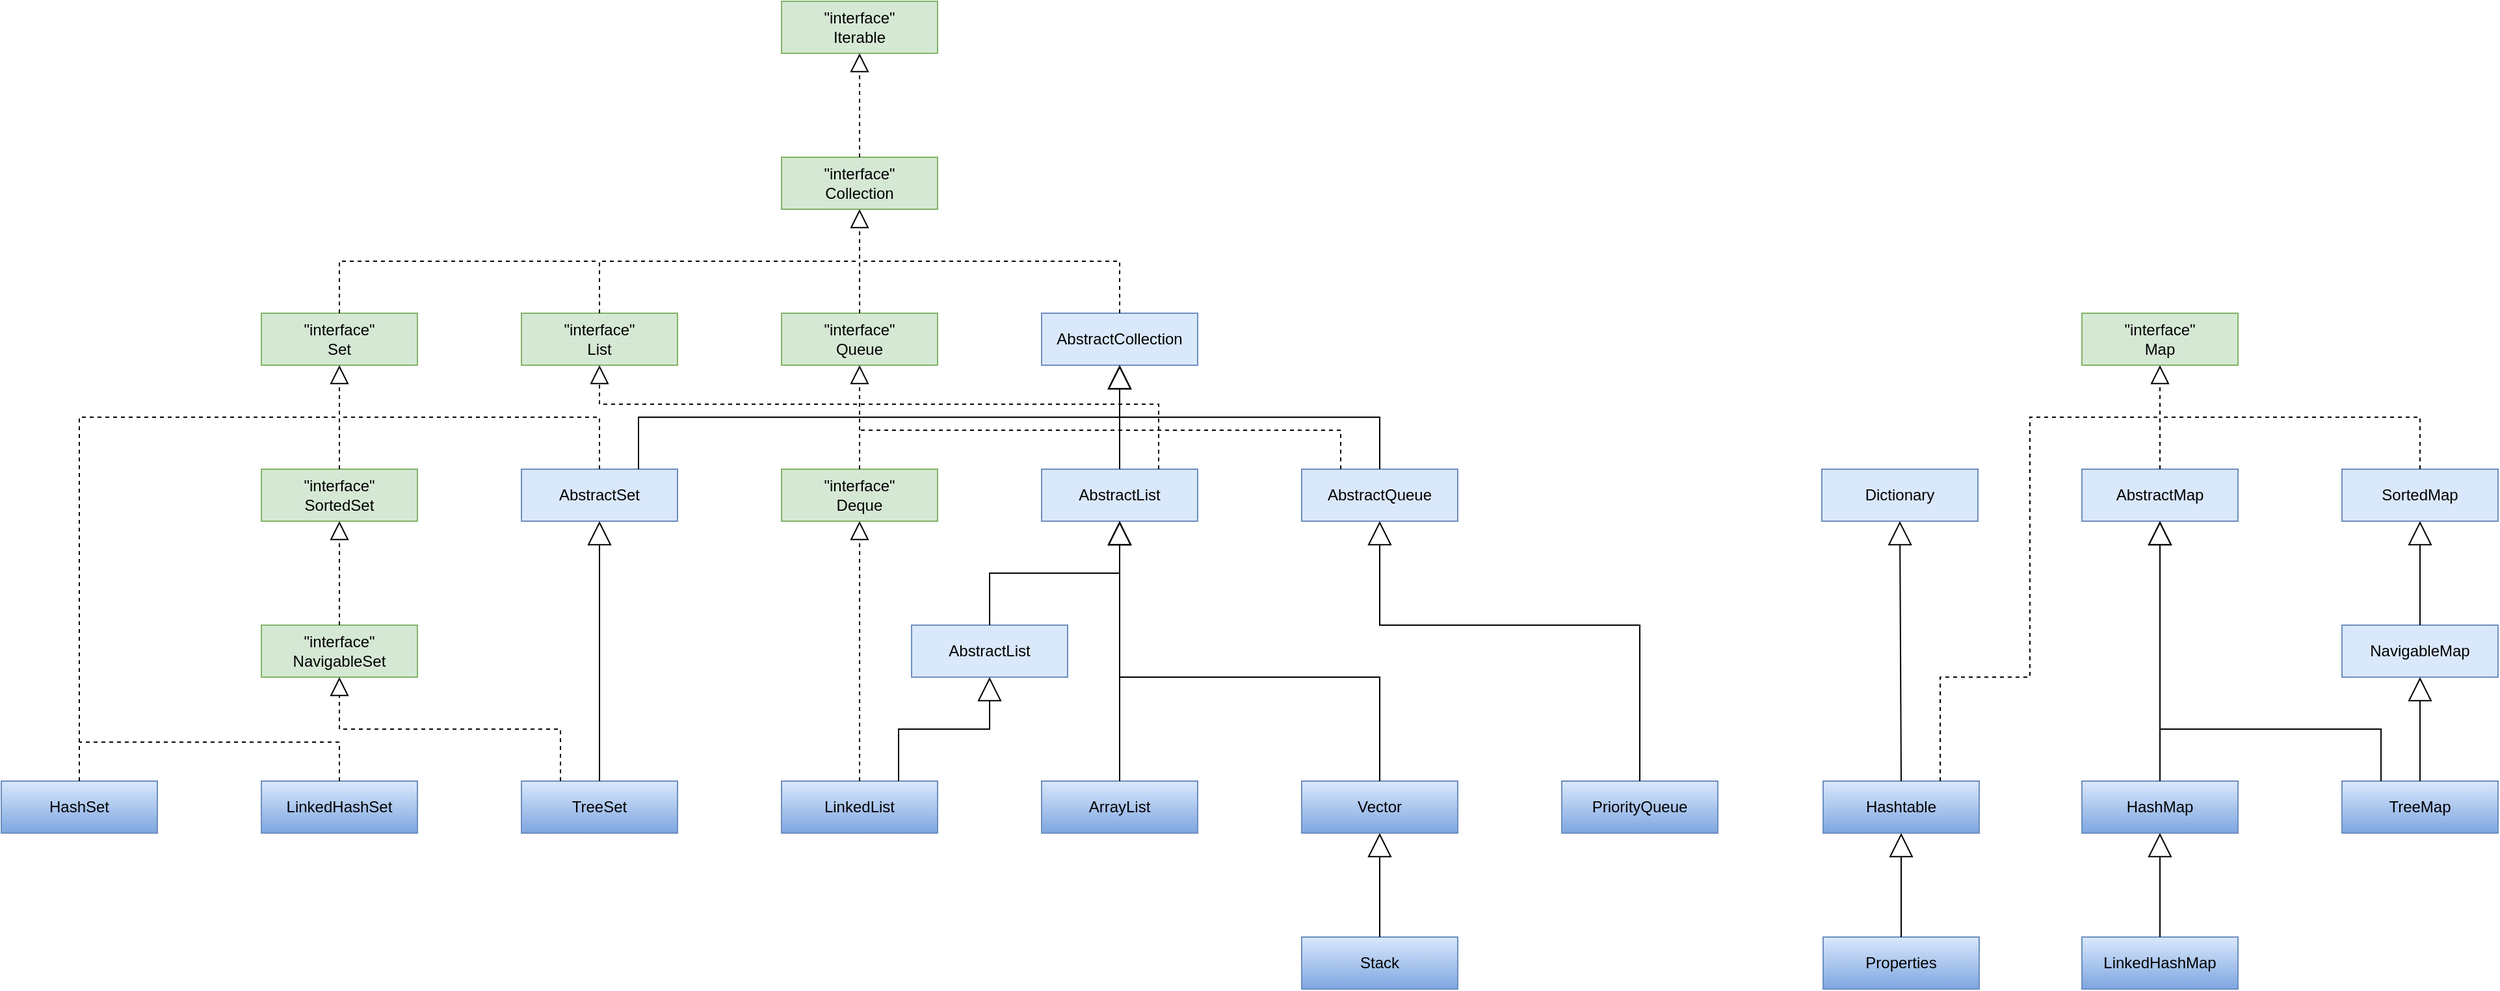 <mxfile version="20.8.1" type="github">
  <diagram id="Gdrhe-lr6bihP94jixSr" name="Страница 1">
    <mxGraphModel dx="2021" dy="762" grid="1" gridSize="10" guides="1" tooltips="1" connect="1" arrows="1" fold="1" page="1" pageScale="1" pageWidth="827" pageHeight="1169" math="0" shadow="0">
      <root>
        <mxCell id="0" />
        <mxCell id="1" parent="0" />
        <mxCell id="qsM-RtX6V9E53l7ONpRg-1" value="&quot;interface&quot;&lt;br&gt;Iterable" style="rounded=0;whiteSpace=wrap;html=1;fillColor=#d5e8d4;strokeColor=#82b366;" vertex="1" parent="1">
          <mxGeometry x="360" y="80" width="120" height="40" as="geometry" />
        </mxCell>
        <mxCell id="qsM-RtX6V9E53l7ONpRg-2" value="&quot;interface&quot;&lt;br&gt;Collection" style="rounded=0;whiteSpace=wrap;html=1;fillColor=#d5e8d4;strokeColor=#82b366;" vertex="1" parent="1">
          <mxGeometry x="360" y="200" width="120" height="40" as="geometry" />
        </mxCell>
        <mxCell id="qsM-RtX6V9E53l7ONpRg-3" value="&quot;interface&quot;&lt;br&gt;Queue" style="rounded=0;whiteSpace=wrap;html=1;fillColor=#d5e8d4;strokeColor=#82b366;" vertex="1" parent="1">
          <mxGeometry x="360" y="320" width="120" height="40" as="geometry" />
        </mxCell>
        <mxCell id="qsM-RtX6V9E53l7ONpRg-4" value="&quot;interface&quot;&lt;br&gt;Deque" style="rounded=0;whiteSpace=wrap;html=1;fillColor=#d5e8d4;strokeColor=#82b366;" vertex="1" parent="1">
          <mxGeometry x="360" y="440" width="120" height="40" as="geometry" />
        </mxCell>
        <mxCell id="qsM-RtX6V9E53l7ONpRg-5" value="&quot;interface&quot;&lt;br&gt;List" style="rounded=0;whiteSpace=wrap;html=1;fillColor=#d5e8d4;strokeColor=#82b366;" vertex="1" parent="1">
          <mxGeometry x="160" y="320" width="120" height="40" as="geometry" />
        </mxCell>
        <mxCell id="qsM-RtX6V9E53l7ONpRg-6" value="&quot;interface&quot;&lt;br&gt;Set" style="rounded=0;whiteSpace=wrap;html=1;fillColor=#d5e8d4;strokeColor=#82b366;" vertex="1" parent="1">
          <mxGeometry x="-40" y="320" width="120" height="40" as="geometry" />
        </mxCell>
        <mxCell id="qsM-RtX6V9E53l7ONpRg-7" value="&quot;interface&quot;&lt;br&gt;SortedSet" style="rounded=0;whiteSpace=wrap;html=1;fillColor=#d5e8d4;strokeColor=#82b366;" vertex="1" parent="1">
          <mxGeometry x="-40" y="440" width="120" height="40" as="geometry" />
        </mxCell>
        <mxCell id="qsM-RtX6V9E53l7ONpRg-8" value="&quot;interface&quot;&lt;br&gt;NavigableSet" style="rounded=0;whiteSpace=wrap;html=1;fillColor=#d5e8d4;strokeColor=#82b366;" vertex="1" parent="1">
          <mxGeometry x="-40" y="560" width="120" height="40" as="geometry" />
        </mxCell>
        <mxCell id="qsM-RtX6V9E53l7ONpRg-9" value="AbstractCollection" style="rounded=0;whiteSpace=wrap;html=1;fillColor=#dae8fc;strokeColor=#6c8ebf;" vertex="1" parent="1">
          <mxGeometry x="560" y="320" width="120" height="40" as="geometry" />
        </mxCell>
        <mxCell id="qsM-RtX6V9E53l7ONpRg-10" value="AbstractSet" style="rounded=0;whiteSpace=wrap;html=1;fillColor=#dae8fc;strokeColor=#6c8ebf;" vertex="1" parent="1">
          <mxGeometry x="160" y="440" width="120" height="40" as="geometry" />
        </mxCell>
        <mxCell id="qsM-RtX6V9E53l7ONpRg-11" value="AbstractList" style="rounded=0;whiteSpace=wrap;html=1;fillColor=#dae8fc;strokeColor=#6c8ebf;" vertex="1" parent="1">
          <mxGeometry x="560" y="440" width="120" height="40" as="geometry" />
        </mxCell>
        <mxCell id="qsM-RtX6V9E53l7ONpRg-12" value="AbstractQueue" style="rounded=0;whiteSpace=wrap;html=1;fillColor=#dae8fc;strokeColor=#6c8ebf;" vertex="1" parent="1">
          <mxGeometry x="760" y="440" width="120" height="40" as="geometry" />
        </mxCell>
        <mxCell id="qsM-RtX6V9E53l7ONpRg-13" value="AbstractList" style="rounded=0;whiteSpace=wrap;html=1;fillColor=#dae8fc;strokeColor=#6c8ebf;" vertex="1" parent="1">
          <mxGeometry x="460" y="560" width="120" height="40" as="geometry" />
        </mxCell>
        <mxCell id="qsM-RtX6V9E53l7ONpRg-14" value="&quot;interface&quot;&lt;br&gt;Map" style="rounded=0;whiteSpace=wrap;html=1;fillColor=#d5e8d4;strokeColor=#82b366;" vertex="1" parent="1">
          <mxGeometry x="1360" y="320" width="120" height="40" as="geometry" />
        </mxCell>
        <mxCell id="qsM-RtX6V9E53l7ONpRg-15" value="Dictionary" style="rounded=0;whiteSpace=wrap;html=1;fillColor=#dae8fc;strokeColor=#6c8ebf;" vertex="1" parent="1">
          <mxGeometry x="1160" y="440" width="120" height="40" as="geometry" />
        </mxCell>
        <mxCell id="qsM-RtX6V9E53l7ONpRg-16" value="AbstractMap" style="rounded=0;whiteSpace=wrap;html=1;fillColor=#dae8fc;strokeColor=#6c8ebf;" vertex="1" parent="1">
          <mxGeometry x="1360" y="440" width="120" height="40" as="geometry" />
        </mxCell>
        <mxCell id="qsM-RtX6V9E53l7ONpRg-17" value="SortedMap" style="rounded=0;whiteSpace=wrap;html=1;fillColor=#dae8fc;strokeColor=#6c8ebf;" vertex="1" parent="1">
          <mxGeometry x="1560" y="440" width="120" height="40" as="geometry" />
        </mxCell>
        <mxCell id="qsM-RtX6V9E53l7ONpRg-18" value="NavigableMap" style="rounded=0;whiteSpace=wrap;html=1;fillColor=#dae8fc;strokeColor=#6c8ebf;" vertex="1" parent="1">
          <mxGeometry x="1560" y="560" width="120" height="40" as="geometry" />
        </mxCell>
        <mxCell id="qsM-RtX6V9E53l7ONpRg-19" value="LinkedHashSet" style="rounded=0;whiteSpace=wrap;html=1;fillColor=#dae8fc;strokeColor=#6c8ebf;gradientColor=#7ea6e0;" vertex="1" parent="1">
          <mxGeometry x="-40" y="680" width="120" height="40" as="geometry" />
        </mxCell>
        <mxCell id="qsM-RtX6V9E53l7ONpRg-20" value="TreeSet" style="rounded=0;whiteSpace=wrap;html=1;fillColor=#dae8fc;strokeColor=#6c8ebf;gradientColor=#7ea6e0;" vertex="1" parent="1">
          <mxGeometry x="160" y="680" width="120" height="40" as="geometry" />
        </mxCell>
        <mxCell id="qsM-RtX6V9E53l7ONpRg-21" value="LinkedList" style="rounded=0;whiteSpace=wrap;html=1;fillColor=#dae8fc;strokeColor=#6c8ebf;gradientColor=#7ea6e0;" vertex="1" parent="1">
          <mxGeometry x="360" y="680" width="120" height="40" as="geometry" />
        </mxCell>
        <mxCell id="qsM-RtX6V9E53l7ONpRg-22" value="ArrayList" style="rounded=0;whiteSpace=wrap;html=1;fillColor=#dae8fc;strokeColor=#6c8ebf;gradientColor=#7ea6e0;" vertex="1" parent="1">
          <mxGeometry x="560" y="680" width="120" height="40" as="geometry" />
        </mxCell>
        <mxCell id="qsM-RtX6V9E53l7ONpRg-23" value="Vector" style="rounded=0;whiteSpace=wrap;html=1;fillColor=#dae8fc;strokeColor=#6c8ebf;gradientColor=#7ea6e0;" vertex="1" parent="1">
          <mxGeometry x="760" y="680" width="120" height="40" as="geometry" />
        </mxCell>
        <mxCell id="qsM-RtX6V9E53l7ONpRg-24" value="PriorityQueue" style="rounded=0;whiteSpace=wrap;html=1;fillColor=#dae8fc;strokeColor=#6c8ebf;gradientColor=#7ea6e0;" vertex="1" parent="1">
          <mxGeometry x="960" y="680" width="120" height="40" as="geometry" />
        </mxCell>
        <mxCell id="qsM-RtX6V9E53l7ONpRg-25" value="Stack" style="rounded=0;whiteSpace=wrap;html=1;fillColor=#dae8fc;strokeColor=#6c8ebf;gradientColor=#7ea6e0;" vertex="1" parent="1">
          <mxGeometry x="760" y="800" width="120" height="40" as="geometry" />
        </mxCell>
        <mxCell id="qsM-RtX6V9E53l7ONpRg-26" value="HashSet" style="rounded=0;whiteSpace=wrap;html=1;fillColor=#dae8fc;strokeColor=#6c8ebf;gradientColor=#7ea6e0;" vertex="1" parent="1">
          <mxGeometry x="-240" y="680" width="120" height="40" as="geometry" />
        </mxCell>
        <mxCell id="qsM-RtX6V9E53l7ONpRg-27" value="Hashtable" style="rounded=0;whiteSpace=wrap;html=1;fillColor=#dae8fc;strokeColor=#6c8ebf;gradientColor=#7ea6e0;" vertex="1" parent="1">
          <mxGeometry x="1161" y="680" width="120" height="40" as="geometry" />
        </mxCell>
        <mxCell id="qsM-RtX6V9E53l7ONpRg-28" value="HashMap" style="rounded=0;whiteSpace=wrap;html=1;fillColor=#dae8fc;strokeColor=#6c8ebf;gradientColor=#7ea6e0;" vertex="1" parent="1">
          <mxGeometry x="1360" y="680" width="120" height="40" as="geometry" />
        </mxCell>
        <mxCell id="qsM-RtX6V9E53l7ONpRg-29" value="TreeMap" style="rounded=0;whiteSpace=wrap;html=1;fillColor=#dae8fc;strokeColor=#6c8ebf;gradientColor=#7ea6e0;" vertex="1" parent="1">
          <mxGeometry x="1560" y="680" width="120" height="40" as="geometry" />
        </mxCell>
        <mxCell id="qsM-RtX6V9E53l7ONpRg-30" value="Properties" style="rounded=0;whiteSpace=wrap;html=1;fillColor=#dae8fc;strokeColor=#6c8ebf;gradientColor=#7ea6e0;" vertex="1" parent="1">
          <mxGeometry x="1161" y="800" width="120" height="40" as="geometry" />
        </mxCell>
        <mxCell id="qsM-RtX6V9E53l7ONpRg-31" value="LinkedHashMap" style="rounded=0;whiteSpace=wrap;html=1;fillColor=#dae8fc;strokeColor=#6c8ebf;gradientColor=#7ea6e0;" vertex="1" parent="1">
          <mxGeometry x="1360" y="800" width="120" height="40" as="geometry" />
        </mxCell>
        <mxCell id="qsM-RtX6V9E53l7ONpRg-39" value="" style="endArrow=block;dashed=1;endFill=0;endSize=12;html=1;rounded=0;exitX=0.5;exitY=0;exitDx=0;exitDy=0;entryX=0.5;entryY=1;entryDx=0;entryDy=0;" edge="1" parent="1" source="qsM-RtX6V9E53l7ONpRg-3" target="qsM-RtX6V9E53l7ONpRg-2">
          <mxGeometry width="160" relative="1" as="geometry">
            <mxPoint x="290" y="420" as="sourcePoint" />
            <mxPoint x="450" y="420" as="targetPoint" />
          </mxGeometry>
        </mxCell>
        <mxCell id="qsM-RtX6V9E53l7ONpRg-42" value="" style="endArrow=none;dashed=1;html=1;rounded=0;exitX=0.5;exitY=0;exitDx=0;exitDy=0;" edge="1" parent="1" source="qsM-RtX6V9E53l7ONpRg-6">
          <mxGeometry width="50" height="50" relative="1" as="geometry">
            <mxPoint x="340" y="350" as="sourcePoint" />
            <mxPoint x="220" y="280" as="targetPoint" />
            <Array as="points">
              <mxPoint x="20" y="280" />
            </Array>
          </mxGeometry>
        </mxCell>
        <mxCell id="qsM-RtX6V9E53l7ONpRg-44" value="" style="endArrow=none;dashed=1;html=1;rounded=0;exitX=0.5;exitY=0;exitDx=0;exitDy=0;" edge="1" parent="1" source="qsM-RtX6V9E53l7ONpRg-9">
          <mxGeometry width="50" height="50" relative="1" as="geometry">
            <mxPoint x="30.0" y="330" as="sourcePoint" />
            <mxPoint x="420" y="280" as="targetPoint" />
            <Array as="points">
              <mxPoint x="620" y="280" />
            </Array>
          </mxGeometry>
        </mxCell>
        <mxCell id="qsM-RtX6V9E53l7ONpRg-45" value="" style="endArrow=block;dashed=1;endFill=0;endSize=12;html=1;rounded=0;exitX=0.5;exitY=0;exitDx=0;exitDy=0;entryX=0.5;entryY=1;entryDx=0;entryDy=0;" edge="1" parent="1" source="qsM-RtX6V9E53l7ONpRg-2" target="qsM-RtX6V9E53l7ONpRg-1">
          <mxGeometry width="160" relative="1" as="geometry">
            <mxPoint x="270" y="300" as="sourcePoint" />
            <mxPoint x="430" y="300" as="targetPoint" />
          </mxGeometry>
        </mxCell>
        <mxCell id="qsM-RtX6V9E53l7ONpRg-46" value="" style="endArrow=block;dashed=1;endFill=0;endSize=12;html=1;rounded=0;exitX=0.5;exitY=0;exitDx=0;exitDy=0;entryX=0.5;entryY=1;entryDx=0;entryDy=0;" edge="1" parent="1" source="qsM-RtX6V9E53l7ONpRg-7" target="qsM-RtX6V9E53l7ONpRg-6">
          <mxGeometry width="160" relative="1" as="geometry">
            <mxPoint x="430" y="210" as="sourcePoint" />
            <mxPoint x="430" y="130" as="targetPoint" />
          </mxGeometry>
        </mxCell>
        <mxCell id="qsM-RtX6V9E53l7ONpRg-47" value="" style="endArrow=block;dashed=1;endFill=0;endSize=12;html=1;rounded=0;exitX=0.5;exitY=0;exitDx=0;exitDy=0;entryX=0.5;entryY=1;entryDx=0;entryDy=0;" edge="1" parent="1" source="qsM-RtX6V9E53l7ONpRg-8" target="qsM-RtX6V9E53l7ONpRg-7">
          <mxGeometry width="160" relative="1" as="geometry">
            <mxPoint x="440" y="220" as="sourcePoint" />
            <mxPoint x="440" y="140" as="targetPoint" />
          </mxGeometry>
        </mxCell>
        <mxCell id="qsM-RtX6V9E53l7ONpRg-50" value="" style="endArrow=block;dashed=1;endFill=0;endSize=12;html=1;rounded=0;exitX=0.5;exitY=0;exitDx=0;exitDy=0;entryX=0.5;entryY=1;entryDx=0;entryDy=0;" edge="1" parent="1" source="qsM-RtX6V9E53l7ONpRg-4" target="qsM-RtX6V9E53l7ONpRg-3">
          <mxGeometry width="160" relative="1" as="geometry">
            <mxPoint x="30.0" y="570" as="sourcePoint" />
            <mxPoint x="30.0" y="490" as="targetPoint" />
          </mxGeometry>
        </mxCell>
        <mxCell id="qsM-RtX6V9E53l7ONpRg-51" value="" style="endArrow=none;dashed=1;html=1;rounded=0;exitX=0.5;exitY=0;exitDx=0;exitDy=0;" edge="1" parent="1" source="qsM-RtX6V9E53l7ONpRg-10">
          <mxGeometry width="50" height="50" relative="1" as="geometry">
            <mxPoint x="320" y="410" as="sourcePoint" />
            <mxPoint x="20" y="400" as="targetPoint" />
            <Array as="points">
              <mxPoint x="220" y="400" />
            </Array>
          </mxGeometry>
        </mxCell>
        <mxCell id="qsM-RtX6V9E53l7ONpRg-52" value="" style="endArrow=block;dashed=1;endFill=0;endSize=12;html=1;rounded=0;exitX=0.5;exitY=0;exitDx=0;exitDy=0;entryX=0.5;entryY=1;entryDx=0;entryDy=0;" edge="1" parent="1" source="qsM-RtX6V9E53l7ONpRg-21" target="qsM-RtX6V9E53l7ONpRg-4">
          <mxGeometry width="160" relative="1" as="geometry">
            <mxPoint x="430" y="450" as="sourcePoint" />
            <mxPoint x="430" y="370" as="targetPoint" />
          </mxGeometry>
        </mxCell>
        <mxCell id="qsM-RtX6V9E53l7ONpRg-53" value="" style="endArrow=none;dashed=1;html=1;rounded=0;exitX=0.5;exitY=0;exitDx=0;exitDy=0;" edge="1" parent="1" source="qsM-RtX6V9E53l7ONpRg-26">
          <mxGeometry width="50" height="50" relative="1" as="geometry">
            <mxPoint y="460" as="sourcePoint" />
            <mxPoint x="20" y="400" as="targetPoint" />
            <Array as="points">
              <mxPoint x="-180" y="400" />
            </Array>
          </mxGeometry>
        </mxCell>
        <mxCell id="qsM-RtX6V9E53l7ONpRg-54" value="" style="endArrow=block;endSize=16;endFill=0;html=1;rounded=0;exitX=0.5;exitY=0;exitDx=0;exitDy=0;entryX=0.5;entryY=1;entryDx=0;entryDy=0;" edge="1" parent="1" source="qsM-RtX6V9E53l7ONpRg-11" target="qsM-RtX6V9E53l7ONpRg-9">
          <mxGeometry width="160" relative="1" as="geometry">
            <mxPoint x="440" y="430" as="sourcePoint" />
            <mxPoint x="600" y="430" as="targetPoint" />
          </mxGeometry>
        </mxCell>
        <mxCell id="qsM-RtX6V9E53l7ONpRg-55" value="" style="endArrow=block;endSize=16;endFill=0;html=1;rounded=0;exitX=0.5;exitY=0;exitDx=0;exitDy=0;entryX=0.5;entryY=1;entryDx=0;entryDy=0;" edge="1" parent="1" source="qsM-RtX6V9E53l7ONpRg-12" target="qsM-RtX6V9E53l7ONpRg-9">
          <mxGeometry width="160" relative="1" as="geometry">
            <mxPoint x="630" y="450" as="sourcePoint" />
            <mxPoint x="630" y="370" as="targetPoint" />
            <Array as="points">
              <mxPoint x="820" y="400" />
              <mxPoint x="620" y="400" />
            </Array>
          </mxGeometry>
        </mxCell>
        <mxCell id="qsM-RtX6V9E53l7ONpRg-56" value="" style="endArrow=block;endSize=16;endFill=0;html=1;rounded=0;exitX=0.75;exitY=0;exitDx=0;exitDy=0;" edge="1" parent="1" source="qsM-RtX6V9E53l7ONpRg-10">
          <mxGeometry width="160" relative="1" as="geometry">
            <mxPoint x="630" y="450" as="sourcePoint" />
            <mxPoint x="620" y="360" as="targetPoint" />
            <Array as="points">
              <mxPoint x="250" y="400" />
              <mxPoint x="620" y="400" />
            </Array>
          </mxGeometry>
        </mxCell>
        <mxCell id="qsM-RtX6V9E53l7ONpRg-57" value="" style="endArrow=block;dashed=1;endFill=0;endSize=12;html=1;rounded=0;exitX=0.75;exitY=0;exitDx=0;exitDy=0;entryX=0.5;entryY=1;entryDx=0;entryDy=0;" edge="1" parent="1" source="qsM-RtX6V9E53l7ONpRg-11" target="qsM-RtX6V9E53l7ONpRg-5">
          <mxGeometry width="160" relative="1" as="geometry">
            <mxPoint x="30" y="450" as="sourcePoint" />
            <mxPoint x="30" y="370" as="targetPoint" />
            <Array as="points">
              <mxPoint x="650" y="390" />
              <mxPoint x="220" y="390" />
            </Array>
          </mxGeometry>
        </mxCell>
        <mxCell id="qsM-RtX6V9E53l7ONpRg-63" value="" style="endArrow=none;dashed=1;html=1;rounded=0;exitX=0.25;exitY=0;exitDx=0;exitDy=0;" edge="1" parent="1" source="qsM-RtX6V9E53l7ONpRg-12">
          <mxGeometry width="50" height="50" relative="1" as="geometry">
            <mxPoint x="600" y="450" as="sourcePoint" />
            <mxPoint x="420" y="410" as="targetPoint" />
            <Array as="points">
              <mxPoint x="790" y="410" />
            </Array>
          </mxGeometry>
        </mxCell>
        <mxCell id="qsM-RtX6V9E53l7ONpRg-64" value="" style="endArrow=block;endSize=16;endFill=0;html=1;rounded=0;exitX=0.5;exitY=0;exitDx=0;exitDy=0;entryX=0.5;entryY=1;entryDx=0;entryDy=0;" edge="1" parent="1" source="qsM-RtX6V9E53l7ONpRg-13" target="qsM-RtX6V9E53l7ONpRg-11">
          <mxGeometry width="160" relative="1" as="geometry">
            <mxPoint x="630" y="450" as="sourcePoint" />
            <mxPoint x="630" y="370" as="targetPoint" />
            <Array as="points">
              <mxPoint x="520" y="520" />
              <mxPoint x="620" y="520" />
            </Array>
          </mxGeometry>
        </mxCell>
        <mxCell id="qsM-RtX6V9E53l7ONpRg-65" value="" style="endArrow=block;endSize=16;endFill=0;html=1;rounded=0;exitX=0.5;exitY=0;exitDx=0;exitDy=0;" edge="1" parent="1" source="qsM-RtX6V9E53l7ONpRg-22">
          <mxGeometry width="160" relative="1" as="geometry">
            <mxPoint x="530" y="570" as="sourcePoint" />
            <mxPoint x="620" y="480" as="targetPoint" />
            <Array as="points">
              <mxPoint x="620" y="600" />
            </Array>
          </mxGeometry>
        </mxCell>
        <mxCell id="qsM-RtX6V9E53l7ONpRg-66" value="" style="endArrow=block;endSize=16;endFill=0;html=1;rounded=0;exitX=0.5;exitY=0;exitDx=0;exitDy=0;" edge="1" parent="1" source="qsM-RtX6V9E53l7ONpRg-23">
          <mxGeometry width="160" relative="1" as="geometry">
            <mxPoint x="630" y="690" as="sourcePoint" />
            <mxPoint x="620" y="480" as="targetPoint" />
            <Array as="points">
              <mxPoint x="820" y="600" />
              <mxPoint x="620" y="600" />
            </Array>
          </mxGeometry>
        </mxCell>
        <mxCell id="qsM-RtX6V9E53l7ONpRg-67" value="" style="endArrow=block;endSize=16;endFill=0;html=1;rounded=0;exitX=0.5;exitY=0;exitDx=0;exitDy=0;entryX=0.5;entryY=1;entryDx=0;entryDy=0;" edge="1" parent="1" source="qsM-RtX6V9E53l7ONpRg-24" target="qsM-RtX6V9E53l7ONpRg-12">
          <mxGeometry width="160" relative="1" as="geometry">
            <mxPoint x="830" y="690" as="sourcePoint" />
            <mxPoint x="630" y="490" as="targetPoint" />
            <Array as="points">
              <mxPoint x="1020" y="600" />
              <mxPoint x="1020" y="560" />
              <mxPoint x="820" y="560" />
            </Array>
          </mxGeometry>
        </mxCell>
        <mxCell id="qsM-RtX6V9E53l7ONpRg-68" value="" style="endArrow=block;endSize=16;endFill=0;html=1;rounded=0;exitX=0.75;exitY=0;exitDx=0;exitDy=0;entryX=0.5;entryY=1;entryDx=0;entryDy=0;" edge="1" parent="1" source="qsM-RtX6V9E53l7ONpRg-21" target="qsM-RtX6V9E53l7ONpRg-13">
          <mxGeometry width="160" relative="1" as="geometry">
            <mxPoint x="630" y="450" as="sourcePoint" />
            <mxPoint x="630" y="370" as="targetPoint" />
            <Array as="points">
              <mxPoint x="450" y="640" />
              <mxPoint x="520" y="640" />
            </Array>
          </mxGeometry>
        </mxCell>
        <mxCell id="qsM-RtX6V9E53l7ONpRg-69" value="" style="endArrow=block;endSize=16;endFill=0;html=1;rounded=0;exitX=0.5;exitY=0;exitDx=0;exitDy=0;entryX=0.5;entryY=1;entryDx=0;entryDy=0;" edge="1" parent="1" source="qsM-RtX6V9E53l7ONpRg-25" target="qsM-RtX6V9E53l7ONpRg-23">
          <mxGeometry width="160" relative="1" as="geometry">
            <mxPoint x="630" y="450" as="sourcePoint" />
            <mxPoint x="630" y="370" as="targetPoint" />
          </mxGeometry>
        </mxCell>
        <mxCell id="qsM-RtX6V9E53l7ONpRg-70" value="" style="endArrow=block;endSize=16;endFill=0;html=1;rounded=0;exitX=0.5;exitY=0;exitDx=0;exitDy=0;entryX=0.5;entryY=1;entryDx=0;entryDy=0;" edge="1" parent="1" source="qsM-RtX6V9E53l7ONpRg-20" target="qsM-RtX6V9E53l7ONpRg-10">
          <mxGeometry width="160" relative="1" as="geometry">
            <mxPoint x="630" y="690" as="sourcePoint" />
            <mxPoint x="630" y="490" as="targetPoint" />
            <Array as="points" />
          </mxGeometry>
        </mxCell>
        <mxCell id="qsM-RtX6V9E53l7ONpRg-71" value="" style="endArrow=block;dashed=1;endFill=0;endSize=12;html=1;rounded=0;exitX=0.25;exitY=0;exitDx=0;exitDy=0;entryX=0.5;entryY=1;entryDx=0;entryDy=0;" edge="1" parent="1" source="qsM-RtX6V9E53l7ONpRg-20" target="qsM-RtX6V9E53l7ONpRg-8">
          <mxGeometry width="160" relative="1" as="geometry">
            <mxPoint x="430" y="690" as="sourcePoint" />
            <mxPoint x="430" y="490" as="targetPoint" />
            <Array as="points">
              <mxPoint x="190" y="640" />
              <mxPoint x="20" y="640" />
            </Array>
          </mxGeometry>
        </mxCell>
        <mxCell id="qsM-RtX6V9E53l7ONpRg-72" value="" style="endArrow=none;dashed=1;html=1;rounded=0;exitX=0.5;exitY=0;exitDx=0;exitDy=0;" edge="1" parent="1" source="qsM-RtX6V9E53l7ONpRg-19">
          <mxGeometry width="50" height="50" relative="1" as="geometry">
            <mxPoint x="200" y="560" as="sourcePoint" />
            <mxPoint x="-180" y="650" as="targetPoint" />
            <Array as="points">
              <mxPoint x="20" y="650" />
            </Array>
          </mxGeometry>
        </mxCell>
        <mxCell id="qsM-RtX6V9E53l7ONpRg-78" value="" style="endArrow=none;dashed=1;html=1;rounded=0;exitX=0.5;exitY=0;exitDx=0;exitDy=0;" edge="1" parent="1" source="qsM-RtX6V9E53l7ONpRg-5">
          <mxGeometry width="50" height="50" relative="1" as="geometry">
            <mxPoint x="600" y="460" as="sourcePoint" />
            <mxPoint x="420" y="280" as="targetPoint" />
            <Array as="points">
              <mxPoint x="220" y="280" />
            </Array>
          </mxGeometry>
        </mxCell>
        <mxCell id="qsM-RtX6V9E53l7ONpRg-79" value="" style="endArrow=block;dashed=1;endFill=0;endSize=12;html=1;rounded=0;exitX=0.5;exitY=0;exitDx=0;exitDy=0;entryX=0.5;entryY=1;entryDx=0;entryDy=0;" edge="1" parent="1" source="qsM-RtX6V9E53l7ONpRg-16" target="qsM-RtX6V9E53l7ONpRg-14">
          <mxGeometry width="160" relative="1" as="geometry">
            <mxPoint x="430" y="330" as="sourcePoint" />
            <mxPoint x="430" y="250" as="targetPoint" />
          </mxGeometry>
        </mxCell>
        <mxCell id="qsM-RtX6V9E53l7ONpRg-81" value="" style="endArrow=block;endSize=16;endFill=0;html=1;rounded=0;exitX=0.5;exitY=0;exitDx=0;exitDy=0;entryX=0.5;entryY=1;entryDx=0;entryDy=0;" edge="1" parent="1" source="qsM-RtX6V9E53l7ONpRg-27" target="qsM-RtX6V9E53l7ONpRg-15">
          <mxGeometry width="160" relative="1" as="geometry">
            <mxPoint x="830" y="810" as="sourcePoint" />
            <mxPoint x="830" y="730" as="targetPoint" />
          </mxGeometry>
        </mxCell>
        <mxCell id="qsM-RtX6V9E53l7ONpRg-82" value="" style="endArrow=block;endSize=16;endFill=0;html=1;rounded=0;exitX=0.5;exitY=0;exitDx=0;exitDy=0;entryX=0.5;entryY=1;entryDx=0;entryDy=0;" edge="1" parent="1" source="qsM-RtX6V9E53l7ONpRg-28" target="qsM-RtX6V9E53l7ONpRg-16">
          <mxGeometry width="160" relative="1" as="geometry">
            <mxPoint x="1231" y="690" as="sourcePoint" />
            <mxPoint x="1230" y="490" as="targetPoint" />
          </mxGeometry>
        </mxCell>
        <mxCell id="qsM-RtX6V9E53l7ONpRg-83" value="" style="endArrow=block;endSize=16;endFill=0;html=1;rounded=0;exitX=0.5;exitY=0;exitDx=0;exitDy=0;entryX=0.5;entryY=1;entryDx=0;entryDy=0;" edge="1" parent="1" source="qsM-RtX6V9E53l7ONpRg-18" target="qsM-RtX6V9E53l7ONpRg-17">
          <mxGeometry width="160" relative="1" as="geometry">
            <mxPoint x="1430" y="690" as="sourcePoint" />
            <mxPoint x="1430" y="490" as="targetPoint" />
          </mxGeometry>
        </mxCell>
        <mxCell id="qsM-RtX6V9E53l7ONpRg-84" value="" style="endArrow=block;endSize=16;endFill=0;html=1;rounded=0;exitX=0.5;exitY=0;exitDx=0;exitDy=0;entryX=0.5;entryY=1;entryDx=0;entryDy=0;" edge="1" parent="1" source="qsM-RtX6V9E53l7ONpRg-29" target="qsM-RtX6V9E53l7ONpRg-18">
          <mxGeometry width="160" relative="1" as="geometry">
            <mxPoint x="1630" y="570" as="sourcePoint" />
            <mxPoint x="1630" y="490" as="targetPoint" />
          </mxGeometry>
        </mxCell>
        <mxCell id="qsM-RtX6V9E53l7ONpRg-85" value="" style="endArrow=block;endSize=16;endFill=0;html=1;rounded=0;exitX=0.5;exitY=0;exitDx=0;exitDy=0;entryX=0.5;entryY=1;entryDx=0;entryDy=0;" edge="1" parent="1" source="qsM-RtX6V9E53l7ONpRg-31" target="qsM-RtX6V9E53l7ONpRg-28">
          <mxGeometry width="160" relative="1" as="geometry">
            <mxPoint x="1630" y="690" as="sourcePoint" />
            <mxPoint x="1630" y="610" as="targetPoint" />
          </mxGeometry>
        </mxCell>
        <mxCell id="qsM-RtX6V9E53l7ONpRg-86" value="" style="endArrow=block;endSize=16;endFill=0;html=1;rounded=0;exitX=0.5;exitY=0;exitDx=0;exitDy=0;entryX=0.5;entryY=1;entryDx=0;entryDy=0;" edge="1" parent="1" source="qsM-RtX6V9E53l7ONpRg-30" target="qsM-RtX6V9E53l7ONpRg-27">
          <mxGeometry width="160" relative="1" as="geometry">
            <mxPoint x="1430" y="810" as="sourcePoint" />
            <mxPoint x="1430" y="730" as="targetPoint" />
          </mxGeometry>
        </mxCell>
        <mxCell id="qsM-RtX6V9E53l7ONpRg-87" value="" style="endArrow=block;endSize=16;endFill=0;html=1;rounded=0;exitX=0.25;exitY=0;exitDx=0;exitDy=0;entryX=0.5;entryY=1;entryDx=0;entryDy=0;" edge="1" parent="1" source="qsM-RtX6V9E53l7ONpRg-29" target="qsM-RtX6V9E53l7ONpRg-16">
          <mxGeometry width="160" relative="1" as="geometry">
            <mxPoint x="1630" y="690" as="sourcePoint" />
            <mxPoint x="1630" y="610" as="targetPoint" />
            <Array as="points">
              <mxPoint x="1590" y="640" />
              <mxPoint x="1420" y="640" />
            </Array>
          </mxGeometry>
        </mxCell>
        <mxCell id="qsM-RtX6V9E53l7ONpRg-88" value="" style="endArrow=none;dashed=1;html=1;rounded=0;exitX=0.75;exitY=0;exitDx=0;exitDy=0;" edge="1" parent="1" source="qsM-RtX6V9E53l7ONpRg-27">
          <mxGeometry width="50" height="50" relative="1" as="geometry">
            <mxPoint x="1200" y="560" as="sourcePoint" />
            <mxPoint x="1420" y="400" as="targetPoint" />
            <Array as="points">
              <mxPoint x="1251" y="600" />
              <mxPoint x="1320" y="600" />
              <mxPoint x="1320" y="400" />
            </Array>
          </mxGeometry>
        </mxCell>
        <mxCell id="qsM-RtX6V9E53l7ONpRg-89" value="" style="endArrow=none;dashed=1;html=1;rounded=0;exitX=0.5;exitY=0;exitDx=0;exitDy=0;" edge="1" parent="1" source="qsM-RtX6V9E53l7ONpRg-17">
          <mxGeometry width="50" height="50" relative="1" as="geometry">
            <mxPoint x="1200" y="560" as="sourcePoint" />
            <mxPoint x="1420" y="400" as="targetPoint" />
            <Array as="points">
              <mxPoint x="1620" y="400" />
            </Array>
          </mxGeometry>
        </mxCell>
      </root>
    </mxGraphModel>
  </diagram>
</mxfile>
